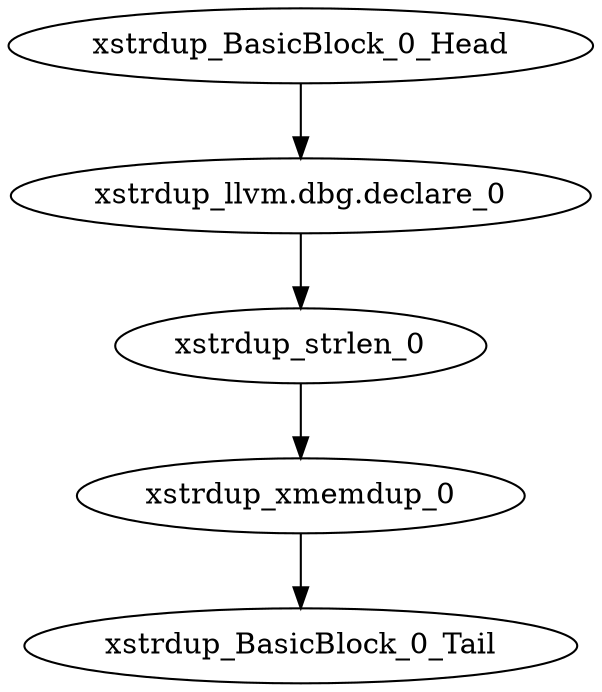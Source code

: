 digraph G {
    "xstrdup_xmemdup_0" -> "xstrdup_BasicBlock_0_Tail"
    "xstrdup_strlen_0" -> "xstrdup_xmemdup_0"
    "xstrdup_llvm.dbg.declare_0" -> "xstrdup_strlen_0"
    "xstrdup_BasicBlock_0_Head" -> "xstrdup_llvm.dbg.declare_0"
}
